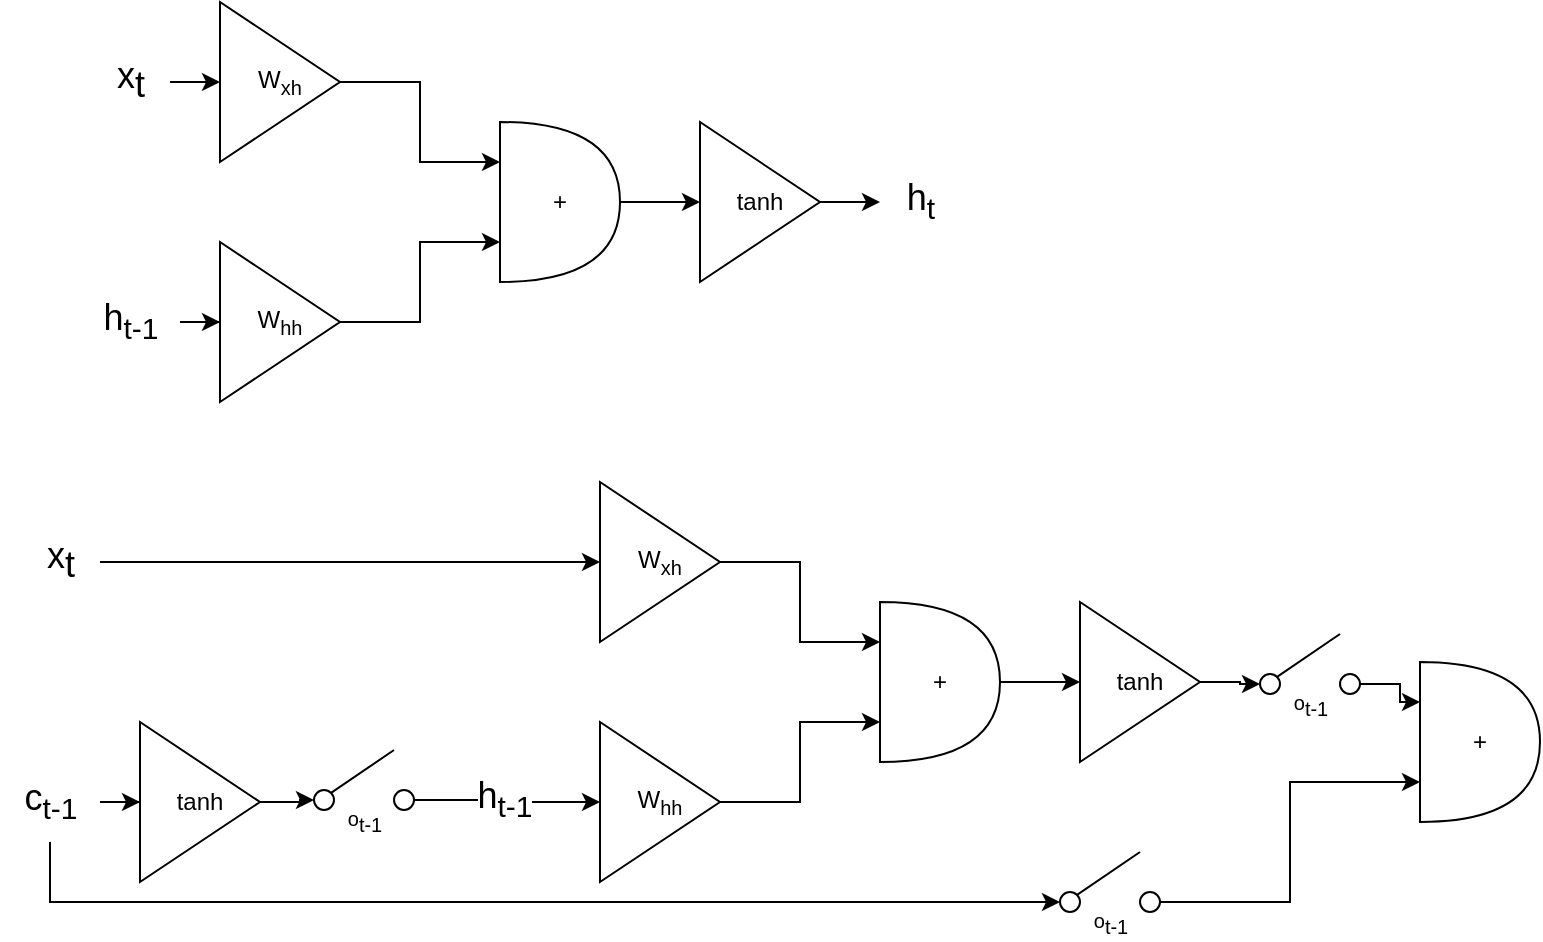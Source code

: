 <mxfile version="20.8.1" type="github">
  <diagram id="tT8-m31bYRHAtxVtK0MS" name="第 1 页">
    <mxGraphModel dx="1004" dy="582" grid="1" gridSize="10" guides="1" tooltips="1" connect="1" arrows="1" fold="1" page="1" pageScale="1" pageWidth="827" pageHeight="1169" math="0" shadow="0">
      <root>
        <mxCell id="0" />
        <mxCell id="1" parent="0" />
        <mxCell id="FcTgrj5HQpySsqDrNjkN-7" style="edgeStyle=orthogonalEdgeStyle;rounded=0;orthogonalLoop=1;jettySize=auto;html=1;entryX=0;entryY=0.5;entryDx=0;entryDy=0;" edge="1" parent="1" source="FcTgrj5HQpySsqDrNjkN-1" target="FcTgrj5HQpySsqDrNjkN-2">
          <mxGeometry relative="1" as="geometry" />
        </mxCell>
        <mxCell id="FcTgrj5HQpySsqDrNjkN-1" value="+" style="shape=or;whiteSpace=wrap;html=1;" vertex="1" parent="1">
          <mxGeometry x="270" y="220" width="60" height="80" as="geometry" />
        </mxCell>
        <mxCell id="FcTgrj5HQpySsqDrNjkN-13" style="edgeStyle=orthogonalEdgeStyle;rounded=0;orthogonalLoop=1;jettySize=auto;html=1;fontSize=18;" edge="1" parent="1" source="FcTgrj5HQpySsqDrNjkN-2" target="FcTgrj5HQpySsqDrNjkN-12">
          <mxGeometry relative="1" as="geometry" />
        </mxCell>
        <mxCell id="FcTgrj5HQpySsqDrNjkN-2" value="tanh" style="triangle;whiteSpace=wrap;html=1;" vertex="1" parent="1">
          <mxGeometry x="370" y="220" width="60" height="80" as="geometry" />
        </mxCell>
        <mxCell id="FcTgrj5HQpySsqDrNjkN-5" style="edgeStyle=orthogonalEdgeStyle;rounded=0;orthogonalLoop=1;jettySize=auto;html=1;entryX=0;entryY=0.25;entryDx=0;entryDy=0;entryPerimeter=0;" edge="1" parent="1" source="FcTgrj5HQpySsqDrNjkN-3" target="FcTgrj5HQpySsqDrNjkN-1">
          <mxGeometry relative="1" as="geometry" />
        </mxCell>
        <mxCell id="FcTgrj5HQpySsqDrNjkN-3" value="W&lt;sub&gt;xh&lt;/sub&gt;" style="triangle;whiteSpace=wrap;html=1;" vertex="1" parent="1">
          <mxGeometry x="130" y="160" width="60" height="80" as="geometry" />
        </mxCell>
        <mxCell id="FcTgrj5HQpySsqDrNjkN-6" style="edgeStyle=orthogonalEdgeStyle;rounded=0;orthogonalLoop=1;jettySize=auto;html=1;entryX=0;entryY=0.75;entryDx=0;entryDy=0;entryPerimeter=0;" edge="1" parent="1" source="FcTgrj5HQpySsqDrNjkN-4" target="FcTgrj5HQpySsqDrNjkN-1">
          <mxGeometry relative="1" as="geometry" />
        </mxCell>
        <mxCell id="FcTgrj5HQpySsqDrNjkN-4" value="W&lt;sub&gt;hh&lt;/sub&gt;" style="triangle;whiteSpace=wrap;html=1;" vertex="1" parent="1">
          <mxGeometry x="130" y="280" width="60" height="80" as="geometry" />
        </mxCell>
        <mxCell id="FcTgrj5HQpySsqDrNjkN-10" style="edgeStyle=orthogonalEdgeStyle;rounded=0;orthogonalLoop=1;jettySize=auto;html=1;fontSize=18;" edge="1" parent="1" source="FcTgrj5HQpySsqDrNjkN-8" target="FcTgrj5HQpySsqDrNjkN-3">
          <mxGeometry relative="1" as="geometry" />
        </mxCell>
        <mxCell id="FcTgrj5HQpySsqDrNjkN-8" value="x&lt;sub style=&quot;font-size: 18px;&quot;&gt;t&lt;/sub&gt;" style="text;html=1;align=center;verticalAlign=middle;resizable=0;points=[];autosize=1;strokeColor=none;fillColor=none;fontSize=18;" vertex="1" parent="1">
          <mxGeometry x="65" y="180" width="40" height="40" as="geometry" />
        </mxCell>
        <mxCell id="FcTgrj5HQpySsqDrNjkN-11" style="edgeStyle=orthogonalEdgeStyle;rounded=0;orthogonalLoop=1;jettySize=auto;html=1;fontSize=18;" edge="1" parent="1" source="FcTgrj5HQpySsqDrNjkN-9" target="FcTgrj5HQpySsqDrNjkN-4">
          <mxGeometry relative="1" as="geometry" />
        </mxCell>
        <mxCell id="FcTgrj5HQpySsqDrNjkN-9" value="&lt;span style=&quot;font-size: 18px;&quot;&gt;h&lt;/span&gt;&lt;span style=&quot;font-size: 18px;&quot;&gt;&lt;sub&gt;t-1&lt;/sub&gt;&lt;/span&gt;" style="text;html=1;align=center;verticalAlign=middle;resizable=0;points=[];autosize=1;strokeColor=none;fillColor=none;fontSize=18;" vertex="1" parent="1">
          <mxGeometry x="60" y="300" width="50" height="40" as="geometry" />
        </mxCell>
        <mxCell id="FcTgrj5HQpySsqDrNjkN-12" value="h&lt;sub&gt;t&lt;/sub&gt;" style="text;html=1;align=center;verticalAlign=middle;resizable=0;points=[];autosize=1;strokeColor=none;fillColor=none;fontSize=18;" vertex="1" parent="1">
          <mxGeometry x="460" y="240" width="40" height="40" as="geometry" />
        </mxCell>
        <mxCell id="FcTgrj5HQpySsqDrNjkN-15" style="edgeStyle=orthogonalEdgeStyle;rounded=0;orthogonalLoop=1;jettySize=auto;html=1;entryX=0;entryY=0.5;entryDx=0;entryDy=0;" edge="1" parent="1" source="FcTgrj5HQpySsqDrNjkN-16" target="FcTgrj5HQpySsqDrNjkN-18">
          <mxGeometry relative="1" as="geometry" />
        </mxCell>
        <mxCell id="FcTgrj5HQpySsqDrNjkN-16" value="+" style="shape=or;whiteSpace=wrap;html=1;" vertex="1" parent="1">
          <mxGeometry x="460" y="460" width="60" height="80" as="geometry" />
        </mxCell>
        <mxCell id="FcTgrj5HQpySsqDrNjkN-17" style="edgeStyle=orthogonalEdgeStyle;rounded=0;orthogonalLoop=1;jettySize=auto;html=1;fontSize=18;entryX=0;entryY=0.5;entryDx=0;entryDy=0;" edge="1" parent="1" source="FcTgrj5HQpySsqDrNjkN-18" target="FcTgrj5HQpySsqDrNjkN-53">
          <mxGeometry relative="1" as="geometry">
            <mxPoint x="650" y="500" as="targetPoint" />
          </mxGeometry>
        </mxCell>
        <mxCell id="FcTgrj5HQpySsqDrNjkN-18" value="tanh" style="triangle;whiteSpace=wrap;html=1;" vertex="1" parent="1">
          <mxGeometry x="560" y="460" width="60" height="80" as="geometry" />
        </mxCell>
        <mxCell id="FcTgrj5HQpySsqDrNjkN-19" style="edgeStyle=orthogonalEdgeStyle;rounded=0;orthogonalLoop=1;jettySize=auto;html=1;entryX=0;entryY=0.25;entryDx=0;entryDy=0;entryPerimeter=0;" edge="1" parent="1" source="FcTgrj5HQpySsqDrNjkN-20" target="FcTgrj5HQpySsqDrNjkN-16">
          <mxGeometry relative="1" as="geometry" />
        </mxCell>
        <mxCell id="FcTgrj5HQpySsqDrNjkN-20" value="W&lt;sub&gt;xh&lt;/sub&gt;" style="triangle;whiteSpace=wrap;html=1;" vertex="1" parent="1">
          <mxGeometry x="320" y="400" width="60" height="80" as="geometry" />
        </mxCell>
        <mxCell id="FcTgrj5HQpySsqDrNjkN-21" style="edgeStyle=orthogonalEdgeStyle;rounded=0;orthogonalLoop=1;jettySize=auto;html=1;entryX=0;entryY=0.75;entryDx=0;entryDy=0;entryPerimeter=0;" edge="1" parent="1" source="FcTgrj5HQpySsqDrNjkN-22" target="FcTgrj5HQpySsqDrNjkN-16">
          <mxGeometry relative="1" as="geometry" />
        </mxCell>
        <mxCell id="FcTgrj5HQpySsqDrNjkN-22" value="W&lt;sub&gt;hh&lt;/sub&gt;" style="triangle;whiteSpace=wrap;html=1;" vertex="1" parent="1">
          <mxGeometry x="320" y="520" width="60" height="80" as="geometry" />
        </mxCell>
        <mxCell id="FcTgrj5HQpySsqDrNjkN-23" style="edgeStyle=orthogonalEdgeStyle;rounded=0;orthogonalLoop=1;jettySize=auto;html=1;fontSize=18;" edge="1" parent="1" source="FcTgrj5HQpySsqDrNjkN-24" target="FcTgrj5HQpySsqDrNjkN-20">
          <mxGeometry relative="1" as="geometry" />
        </mxCell>
        <mxCell id="FcTgrj5HQpySsqDrNjkN-24" value="x&lt;sub style=&quot;font-size: 18px;&quot;&gt;t&lt;/sub&gt;" style="text;html=1;align=center;verticalAlign=middle;resizable=0;points=[];autosize=1;strokeColor=none;fillColor=none;fontSize=18;" vertex="1" parent="1">
          <mxGeometry x="30" y="420" width="40" height="40" as="geometry" />
        </mxCell>
        <mxCell id="FcTgrj5HQpySsqDrNjkN-25" style="edgeStyle=orthogonalEdgeStyle;rounded=0;orthogonalLoop=1;jettySize=auto;html=1;fontSize=18;exitX=1;exitY=0.5;exitDx=0;exitDy=0;" edge="1" parent="1" source="FcTgrj5HQpySsqDrNjkN-45" target="FcTgrj5HQpySsqDrNjkN-22">
          <mxGeometry relative="1" as="geometry">
            <mxPoint x="295" y="560" as="sourcePoint" />
          </mxGeometry>
        </mxCell>
        <mxCell id="FcTgrj5HQpySsqDrNjkN-50" value="h&lt;sub&gt;t-1&lt;/sub&gt;" style="edgeLabel;html=1;align=center;verticalAlign=middle;resizable=0;points=[];fontSize=18;" vertex="1" connectable="0" parent="FcTgrj5HQpySsqDrNjkN-25">
          <mxGeometry x="-0.051" relative="1" as="geometry">
            <mxPoint as="offset" />
          </mxGeometry>
        </mxCell>
        <mxCell id="FcTgrj5HQpySsqDrNjkN-28" value="+" style="shape=or;whiteSpace=wrap;html=1;" vertex="1" parent="1">
          <mxGeometry x="730" y="490" width="60" height="80" as="geometry" />
        </mxCell>
        <mxCell id="FcTgrj5HQpySsqDrNjkN-48" style="edgeStyle=orthogonalEdgeStyle;rounded=0;orthogonalLoop=1;jettySize=auto;html=1;entryX=0;entryY=0.5;entryDx=0;entryDy=0;fontSize=18;" edge="1" parent="1" source="FcTgrj5HQpySsqDrNjkN-29" target="FcTgrj5HQpySsqDrNjkN-44">
          <mxGeometry relative="1" as="geometry" />
        </mxCell>
        <mxCell id="FcTgrj5HQpySsqDrNjkN-29" value="tanh" style="triangle;whiteSpace=wrap;html=1;" vertex="1" parent="1">
          <mxGeometry x="90" y="520" width="60" height="80" as="geometry" />
        </mxCell>
        <mxCell id="FcTgrj5HQpySsqDrNjkN-31" style="edgeStyle=orthogonalEdgeStyle;rounded=0;orthogonalLoop=1;jettySize=auto;html=1;entryX=0;entryY=0.5;entryDx=0;entryDy=0;fontSize=18;" edge="1" parent="1" source="FcTgrj5HQpySsqDrNjkN-30" target="FcTgrj5HQpySsqDrNjkN-29">
          <mxGeometry relative="1" as="geometry" />
        </mxCell>
        <mxCell id="FcTgrj5HQpySsqDrNjkN-70" style="edgeStyle=orthogonalEdgeStyle;rounded=0;orthogonalLoop=1;jettySize=auto;html=1;entryX=0;entryY=0.5;entryDx=0;entryDy=0;fontSize=10;" edge="1" parent="1" source="FcTgrj5HQpySsqDrNjkN-30" target="FcTgrj5HQpySsqDrNjkN-66">
          <mxGeometry relative="1" as="geometry">
            <Array as="points">
              <mxPoint x="45" y="610" />
            </Array>
          </mxGeometry>
        </mxCell>
        <mxCell id="FcTgrj5HQpySsqDrNjkN-30" value="&lt;span style=&quot;font-size: 18px;&quot;&gt;c&lt;/span&gt;&lt;span style=&quot;font-size: 18px;&quot;&gt;&lt;sub&gt;t-1&lt;/sub&gt;&lt;/span&gt;" style="text;html=1;align=center;verticalAlign=middle;resizable=0;points=[];autosize=1;strokeColor=none;fillColor=none;fontSize=18;" vertex="1" parent="1">
          <mxGeometry x="20" y="540" width="50" height="40" as="geometry" />
        </mxCell>
        <mxCell id="FcTgrj5HQpySsqDrNjkN-47" value="" style="group" vertex="1" connectable="0" parent="1">
          <mxGeometry x="177" y="534" width="50" height="30" as="geometry" />
        </mxCell>
        <mxCell id="FcTgrj5HQpySsqDrNjkN-44" value="" style="ellipse;whiteSpace=wrap;html=1;aspect=fixed;fontSize=18;" vertex="1" parent="FcTgrj5HQpySsqDrNjkN-47">
          <mxGeometry y="20" width="10" height="10" as="geometry" />
        </mxCell>
        <mxCell id="FcTgrj5HQpySsqDrNjkN-45" value="" style="ellipse;whiteSpace=wrap;html=1;aspect=fixed;fontSize=18;" vertex="1" parent="FcTgrj5HQpySsqDrNjkN-47">
          <mxGeometry x="40" y="20" width="10" height="10" as="geometry" />
        </mxCell>
        <mxCell id="FcTgrj5HQpySsqDrNjkN-46" value="" style="endArrow=none;html=1;rounded=0;fontSize=18;exitX=1;exitY=0;exitDx=0;exitDy=0;" edge="1" parent="FcTgrj5HQpySsqDrNjkN-47" source="FcTgrj5HQpySsqDrNjkN-44">
          <mxGeometry width="50" height="50" relative="1" as="geometry">
            <mxPoint x="110" y="100" as="sourcePoint" />
            <mxPoint x="40" as="targetPoint" />
          </mxGeometry>
        </mxCell>
        <mxCell id="FcTgrj5HQpySsqDrNjkN-51" value="&lt;span style=&quot;font-size: 10px;&quot;&gt;o&lt;/span&gt;&lt;sub style=&quot;font-size: 10px;&quot;&gt;t-1&lt;/sub&gt;" style="edgeLabel;html=1;align=center;verticalAlign=middle;resizable=0;points=[];fontSize=10;" vertex="1" connectable="0" parent="FcTgrj5HQpySsqDrNjkN-46">
          <mxGeometry x="-0.13" y="-1" relative="1" as="geometry">
            <mxPoint x="2" y="23" as="offset" />
          </mxGeometry>
        </mxCell>
        <mxCell id="FcTgrj5HQpySsqDrNjkN-52" value="" style="group" vertex="1" connectable="0" parent="1">
          <mxGeometry x="650" y="476" width="50" height="30" as="geometry" />
        </mxCell>
        <mxCell id="FcTgrj5HQpySsqDrNjkN-53" value="" style="ellipse;whiteSpace=wrap;html=1;aspect=fixed;fontSize=18;" vertex="1" parent="FcTgrj5HQpySsqDrNjkN-52">
          <mxGeometry y="20" width="10" height="10" as="geometry" />
        </mxCell>
        <mxCell id="FcTgrj5HQpySsqDrNjkN-54" value="" style="ellipse;whiteSpace=wrap;html=1;aspect=fixed;fontSize=18;" vertex="1" parent="FcTgrj5HQpySsqDrNjkN-52">
          <mxGeometry x="40" y="20" width="10" height="10" as="geometry" />
        </mxCell>
        <mxCell id="FcTgrj5HQpySsqDrNjkN-55" value="" style="endArrow=none;html=1;rounded=0;fontSize=18;exitX=1;exitY=0;exitDx=0;exitDy=0;" edge="1" parent="FcTgrj5HQpySsqDrNjkN-52" source="FcTgrj5HQpySsqDrNjkN-53">
          <mxGeometry width="50" height="50" relative="1" as="geometry">
            <mxPoint x="110" y="100" as="sourcePoint" />
            <mxPoint x="40" as="targetPoint" />
          </mxGeometry>
        </mxCell>
        <mxCell id="FcTgrj5HQpySsqDrNjkN-56" value="&lt;span style=&quot;font-size: 10px;&quot;&gt;o&lt;/span&gt;&lt;sub style=&quot;font-size: 10px;&quot;&gt;t-1&lt;/sub&gt;" style="edgeLabel;html=1;align=center;verticalAlign=middle;resizable=0;points=[];fontSize=10;" vertex="1" connectable="0" parent="FcTgrj5HQpySsqDrNjkN-55">
          <mxGeometry x="-0.13" y="-1" relative="1" as="geometry">
            <mxPoint x="2" y="23" as="offset" />
          </mxGeometry>
        </mxCell>
        <mxCell id="FcTgrj5HQpySsqDrNjkN-57" style="edgeStyle=orthogonalEdgeStyle;rounded=0;orthogonalLoop=1;jettySize=auto;html=1;entryX=0;entryY=0.25;entryDx=0;entryDy=0;entryPerimeter=0;fontSize=10;" edge="1" parent="1" source="FcTgrj5HQpySsqDrNjkN-54" target="FcTgrj5HQpySsqDrNjkN-28">
          <mxGeometry relative="1" as="geometry" />
        </mxCell>
        <mxCell id="FcTgrj5HQpySsqDrNjkN-65" value="" style="group" vertex="1" connectable="0" parent="1">
          <mxGeometry x="550" y="585" width="50" height="30" as="geometry" />
        </mxCell>
        <mxCell id="FcTgrj5HQpySsqDrNjkN-66" value="" style="ellipse;whiteSpace=wrap;html=1;aspect=fixed;fontSize=18;" vertex="1" parent="FcTgrj5HQpySsqDrNjkN-65">
          <mxGeometry y="20" width="10" height="10" as="geometry" />
        </mxCell>
        <mxCell id="FcTgrj5HQpySsqDrNjkN-67" value="" style="ellipse;whiteSpace=wrap;html=1;aspect=fixed;fontSize=18;" vertex="1" parent="FcTgrj5HQpySsqDrNjkN-65">
          <mxGeometry x="40" y="20" width="10" height="10" as="geometry" />
        </mxCell>
        <mxCell id="FcTgrj5HQpySsqDrNjkN-68" value="" style="endArrow=none;html=1;rounded=0;fontSize=18;exitX=1;exitY=0;exitDx=0;exitDy=0;" edge="1" parent="FcTgrj5HQpySsqDrNjkN-65" source="FcTgrj5HQpySsqDrNjkN-66">
          <mxGeometry width="50" height="50" relative="1" as="geometry">
            <mxPoint x="110" y="100" as="sourcePoint" />
            <mxPoint x="40" as="targetPoint" />
          </mxGeometry>
        </mxCell>
        <mxCell id="FcTgrj5HQpySsqDrNjkN-69" value="&lt;span style=&quot;font-size: 10px;&quot;&gt;o&lt;/span&gt;&lt;sub style=&quot;font-size: 10px;&quot;&gt;t-1&lt;/sub&gt;" style="edgeLabel;html=1;align=center;verticalAlign=middle;resizable=0;points=[];fontSize=10;" vertex="1" connectable="0" parent="FcTgrj5HQpySsqDrNjkN-68">
          <mxGeometry x="-0.13" y="-1" relative="1" as="geometry">
            <mxPoint x="2" y="23" as="offset" />
          </mxGeometry>
        </mxCell>
        <mxCell id="FcTgrj5HQpySsqDrNjkN-71" style="edgeStyle=orthogonalEdgeStyle;rounded=0;orthogonalLoop=1;jettySize=auto;html=1;entryX=0;entryY=0.75;entryDx=0;entryDy=0;entryPerimeter=0;fontSize=10;" edge="1" parent="1" source="FcTgrj5HQpySsqDrNjkN-67" target="FcTgrj5HQpySsqDrNjkN-28">
          <mxGeometry relative="1" as="geometry" />
        </mxCell>
      </root>
    </mxGraphModel>
  </diagram>
</mxfile>
